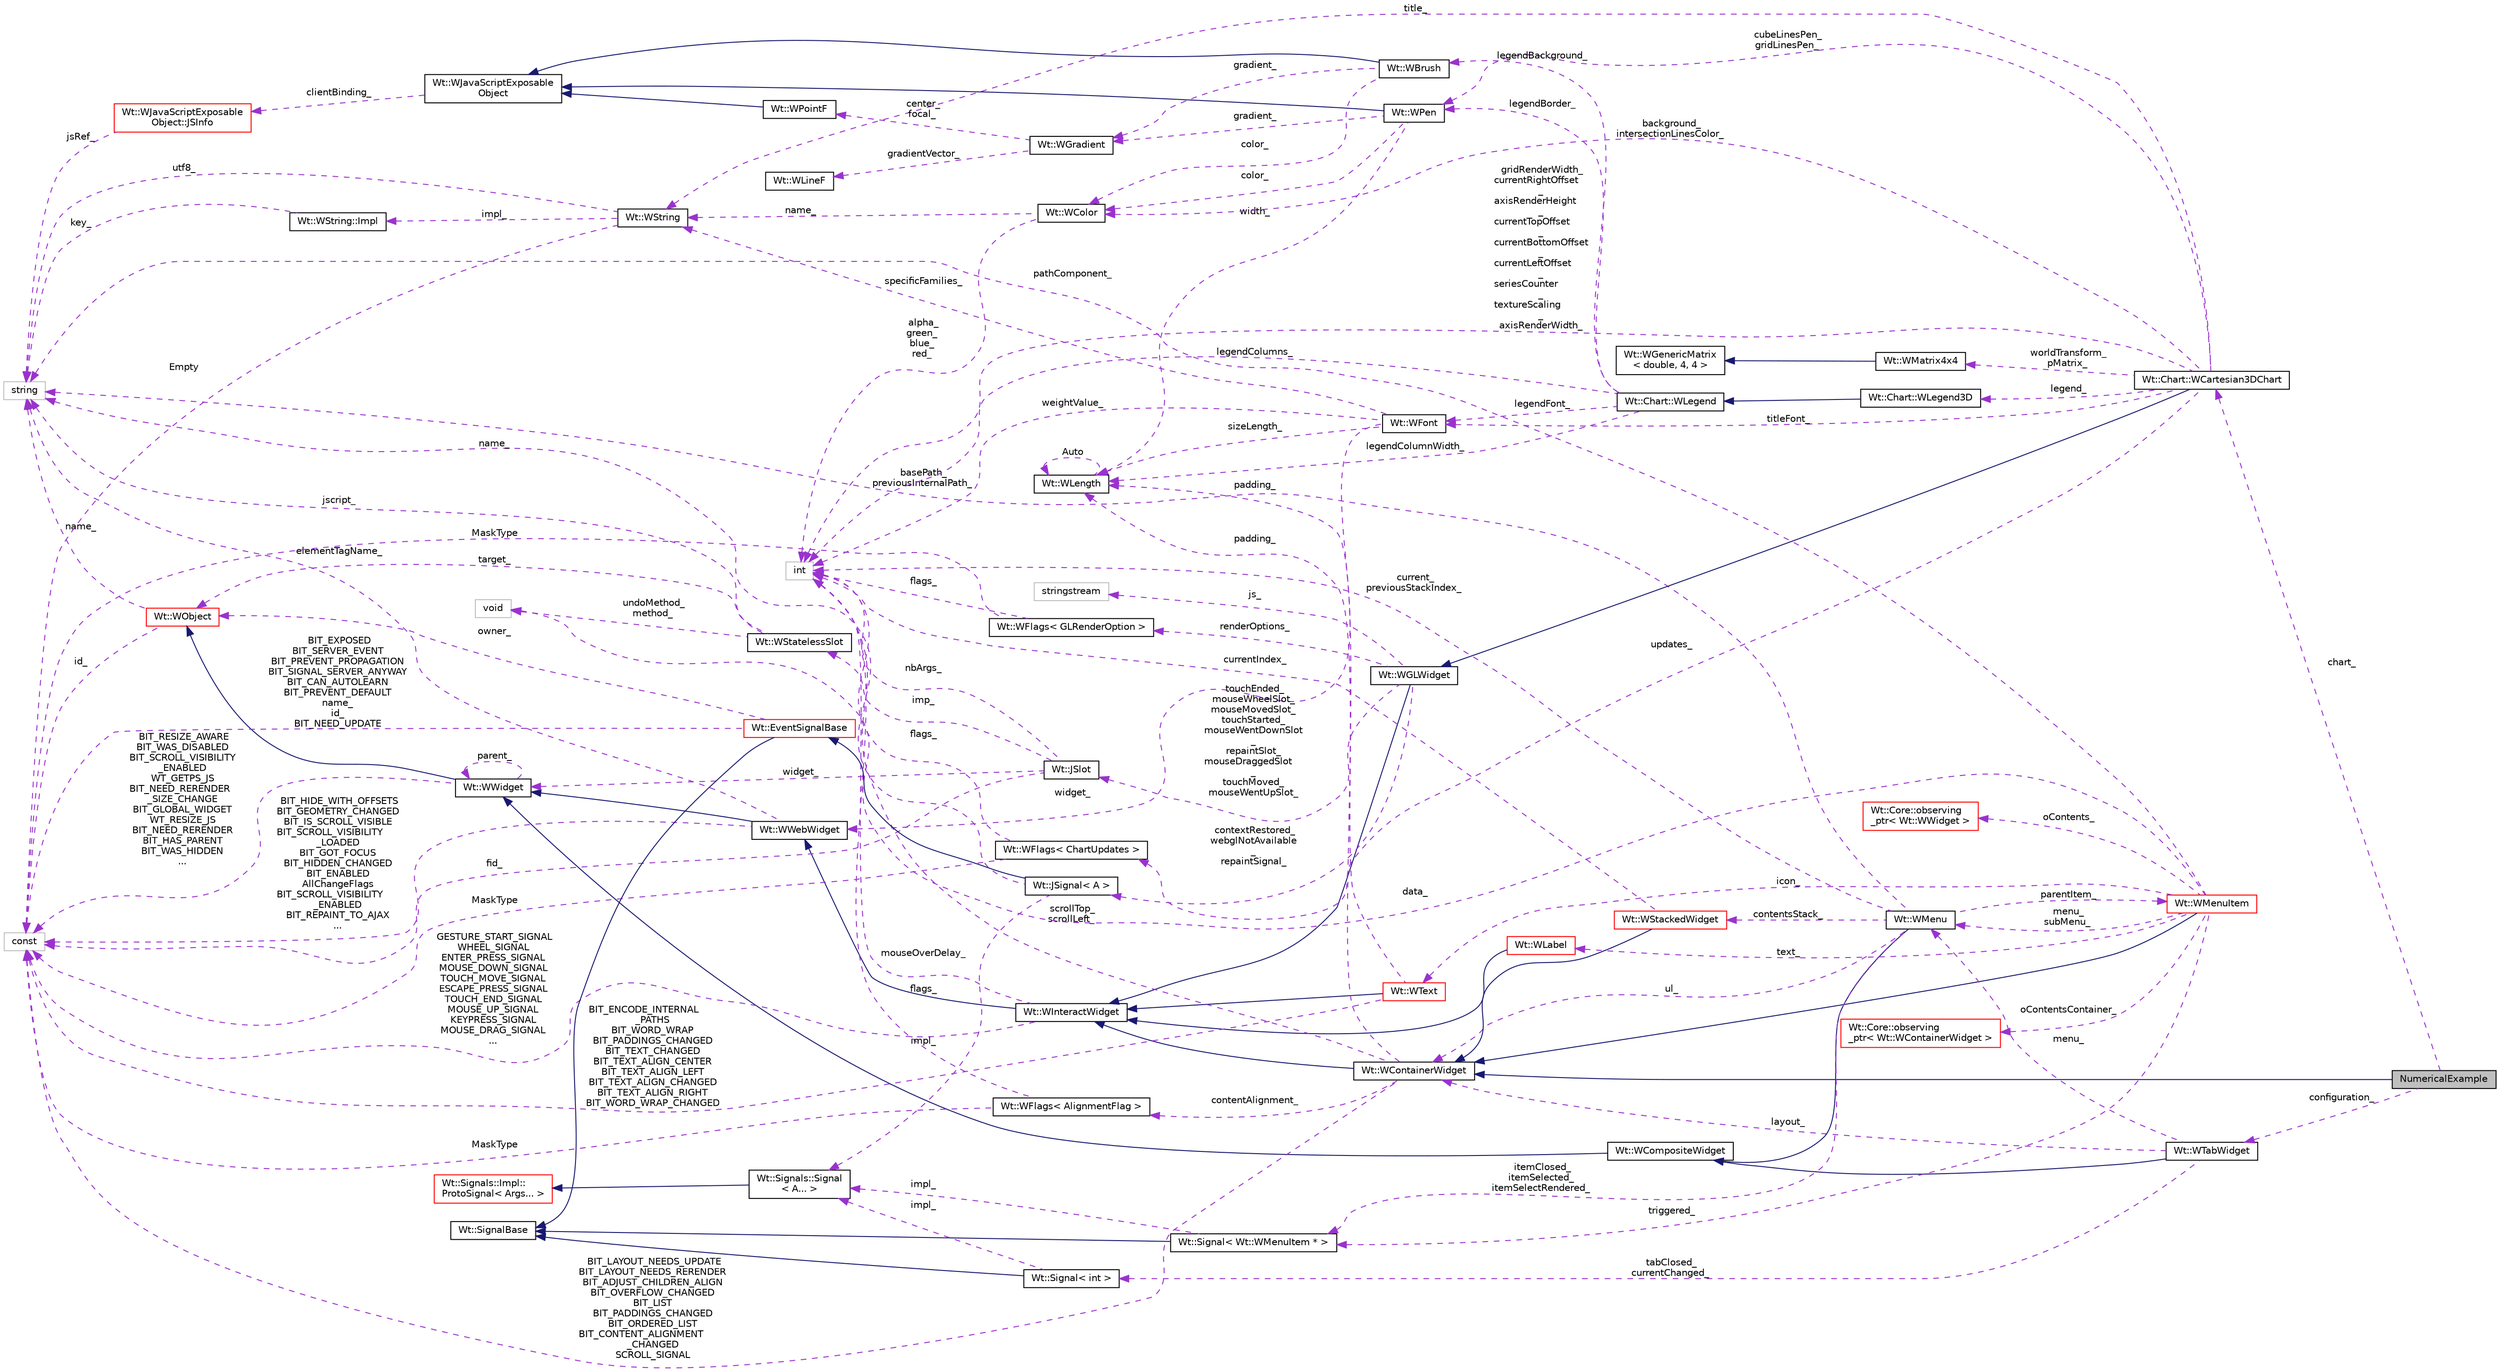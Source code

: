 digraph "NumericalExample"
{
 // LATEX_PDF_SIZE
  edge [fontname="Helvetica",fontsize="10",labelfontname="Helvetica",labelfontsize="10"];
  node [fontname="Helvetica",fontsize="10",shape=record];
  rankdir="LR";
  Node1 [label="NumericalExample",height=0.2,width=0.4,color="black", fillcolor="grey75", style="filled", fontcolor="black",tooltip=" "];
  Node2 -> Node1 [dir="back",color="midnightblue",fontsize="10",style="solid",fontname="Helvetica"];
  Node2 [label="Wt::WContainerWidget",height=0.2,width=0.4,color="black", fillcolor="white", style="filled",URL="$classWt_1_1WContainerWidget.html",tooltip="A widget that holds and manages child widgets."];
  Node3 -> Node2 [dir="back",color="midnightblue",fontsize="10",style="solid",fontname="Helvetica"];
  Node3 [label="Wt::WInteractWidget",height=0.2,width=0.4,color="black", fillcolor="white", style="filled",URL="$classWt_1_1WInteractWidget.html",tooltip="An abstract widget that can receive user-interface interaction."];
  Node4 -> Node3 [dir="back",color="midnightblue",fontsize="10",style="solid",fontname="Helvetica"];
  Node4 [label="Wt::WWebWidget",height=0.2,width=0.4,color="black", fillcolor="white", style="filled",URL="$classWt_1_1WWebWidget.html",tooltip="A base class for widgets with an HTML counterpart."];
  Node5 -> Node4 [dir="back",color="midnightblue",fontsize="10",style="solid",fontname="Helvetica"];
  Node5 [label="Wt::WWidget",height=0.2,width=0.4,color="black", fillcolor="white", style="filled",URL="$classWt_1_1WWidget.html",tooltip="The abstract base class for a user-interface component."];
  Node6 -> Node5 [dir="back",color="midnightblue",fontsize="10",style="solid",fontname="Helvetica"];
  Node6 [label="Wt::WObject",height=0.2,width=0.4,color="red", fillcolor="white", style="filled",URL="$classWt_1_1WObject.html",tooltip="A base class for objects that participate in the signal/slot system."];
  Node8 -> Node6 [dir="back",color="darkorchid3",fontsize="10",style="dashed",label=" name_" ,fontname="Helvetica"];
  Node8 [label="string",height=0.2,width=0.4,color="grey75", fillcolor="white", style="filled",tooltip=" "];
  Node9 -> Node6 [dir="back",color="darkorchid3",fontsize="10",style="dashed",label=" id_" ,fontname="Helvetica"];
  Node9 [label="const",height=0.2,width=0.4,color="grey75", fillcolor="white", style="filled",tooltip=" "];
  Node5 -> Node5 [dir="back",color="darkorchid3",fontsize="10",style="dashed",label=" parent_" ,fontname="Helvetica"];
  Node9 -> Node5 [dir="back",color="darkorchid3",fontsize="10",style="dashed",label=" BIT_RESIZE_AWARE\nBIT_WAS_DISABLED\nBIT_SCROLL_VISIBILITY\l_ENABLED\nWT_GETPS_JS\nBIT_NEED_RERENDER\l_SIZE_CHANGE\nBIT_GLOBAL_WIDGET\nWT_RESIZE_JS\nBIT_NEED_RERENDER\nBIT_HAS_PARENT\nBIT_WAS_HIDDEN\n..." ,fontname="Helvetica"];
  Node8 -> Node4 [dir="back",color="darkorchid3",fontsize="10",style="dashed",label=" elementTagName_" ,fontname="Helvetica"];
  Node9 -> Node4 [dir="back",color="darkorchid3",fontsize="10",style="dashed",label=" BIT_HIDE_WITH_OFFSETS\nBIT_GEOMETRY_CHANGED\nBIT_IS_SCROLL_VISIBLE\nBIT_SCROLL_VISIBILITY\l_LOADED\nBIT_GOT_FOCUS\nBIT_HIDDEN_CHANGED\nBIT_ENABLED\nAllChangeFlags\nBIT_SCROLL_VISIBILITY\l_ENABLED\nBIT_REPAINT_TO_AJAX\n..." ,fontname="Helvetica"];
  Node10 -> Node3 [dir="back",color="darkorchid3",fontsize="10",style="dashed",label=" mouseOverDelay_" ,fontname="Helvetica"];
  Node10 [label="int",height=0.2,width=0.4,color="grey75", fillcolor="white", style="filled",tooltip=" "];
  Node9 -> Node3 [dir="back",color="darkorchid3",fontsize="10",style="dashed",label=" GESTURE_START_SIGNAL\nWHEEL_SIGNAL\nENTER_PRESS_SIGNAL\nMOUSE_DOWN_SIGNAL\nTOUCH_MOVE_SIGNAL\nESCAPE_PRESS_SIGNAL\nTOUCH_END_SIGNAL\nMOUSE_UP_SIGNAL\nKEYPRESS_SIGNAL\nMOUSE_DRAG_SIGNAL\n..." ,fontname="Helvetica"];
  Node10 -> Node2 [dir="back",color="darkorchid3",fontsize="10",style="dashed",label=" scrollTop_\nscrollLeft_" ,fontname="Helvetica"];
  Node11 -> Node2 [dir="back",color="darkorchid3",fontsize="10",style="dashed",label=" contentAlignment_" ,fontname="Helvetica"];
  Node11 [label="Wt::WFlags\< AlignmentFlag \>",height=0.2,width=0.4,color="black", fillcolor="white", style="filled",URL="$classWt_1_1WFlags.html",tooltip=" "];
  Node10 -> Node11 [dir="back",color="darkorchid3",fontsize="10",style="dashed",label=" flags_" ,fontname="Helvetica"];
  Node9 -> Node11 [dir="back",color="darkorchid3",fontsize="10",style="dashed",label=" MaskType" ,fontname="Helvetica"];
  Node12 -> Node2 [dir="back",color="darkorchid3",fontsize="10",style="dashed",label=" padding_" ,fontname="Helvetica"];
  Node12 [label="Wt::WLength",height=0.2,width=0.4,color="black", fillcolor="white", style="filled",URL="$classWt_1_1WLength.html",tooltip="A value class that describes a CSS length."];
  Node12 -> Node12 [dir="back",color="darkorchid3",fontsize="10",style="dashed",label=" Auto" ,fontname="Helvetica"];
  Node9 -> Node2 [dir="back",color="darkorchid3",fontsize="10",style="dashed",label=" BIT_LAYOUT_NEEDS_UPDATE\nBIT_LAYOUT_NEEDS_RERENDER\nBIT_ADJUST_CHILDREN_ALIGN\nBIT_OVERFLOW_CHANGED\nBIT_LIST\nBIT_PADDINGS_CHANGED\nBIT_ORDERED_LIST\nBIT_CONTENT_ALIGNMENT\l_CHANGED\nSCROLL_SIGNAL" ,fontname="Helvetica"];
  Node13 -> Node1 [dir="back",color="darkorchid3",fontsize="10",style="dashed",label=" chart_" ,fontname="Helvetica"];
  Node13 [label="Wt::Chart::WCartesian3DChart",height=0.2,width=0.4,color="black", fillcolor="white", style="filled",URL="$classWt_1_1Chart_1_1WCartesian3DChart.html",tooltip="A 3D Cartesian chart."];
  Node14 -> Node13 [dir="back",color="midnightblue",fontsize="10",style="solid",fontname="Helvetica"];
  Node14 [label="Wt::WGLWidget",height=0.2,width=0.4,color="black", fillcolor="white", style="filled",URL="$classWt_1_1WGLWidget.html",tooltip="GL support class."];
  Node3 -> Node14 [dir="back",color="midnightblue",fontsize="10",style="solid",fontname="Helvetica"];
  Node15 -> Node14 [dir="back",color="darkorchid3",fontsize="10",style="dashed",label=" touchEnded_\nmouseWheelSlot_\nmouseMovedSlot_\ntouchStarted_\nmouseWentDownSlot\l_\nrepaintSlot_\nmouseDraggedSlot\l_\ntouchMoved_\nmouseWentUpSlot_" ,fontname="Helvetica"];
  Node15 [label="Wt::JSlot",height=0.2,width=0.4,color="black", fillcolor="white", style="filled",URL="$classWt_1_1JSlot.html",tooltip="A slot that is only implemented in client side JavaScript code."];
  Node16 -> Node15 [dir="back",color="darkorchid3",fontsize="10",style="dashed",label=" imp_" ,fontname="Helvetica"];
  Node16 [label="Wt::WStatelessSlot",height=0.2,width=0.4,color="black", fillcolor="white", style="filled",URL="$classWt_1_1WStatelessSlot.html",tooltip=" "];
  Node6 -> Node16 [dir="back",color="darkorchid3",fontsize="10",style="dashed",label=" target_" ,fontname="Helvetica"];
  Node17 -> Node16 [dir="back",color="darkorchid3",fontsize="10",style="dashed",label=" undoMethod_\nmethod_" ,fontname="Helvetica"];
  Node17 [label="void",height=0.2,width=0.4,color="grey75", fillcolor="white", style="filled",tooltip=" "];
  Node8 -> Node16 [dir="back",color="darkorchid3",fontsize="10",style="dashed",label=" jscript_" ,fontname="Helvetica"];
  Node10 -> Node15 [dir="back",color="darkorchid3",fontsize="10",style="dashed",label=" nbArgs_" ,fontname="Helvetica"];
  Node5 -> Node15 [dir="back",color="darkorchid3",fontsize="10",style="dashed",label=" widget_" ,fontname="Helvetica"];
  Node9 -> Node15 [dir="back",color="darkorchid3",fontsize="10",style="dashed",label=" fid_" ,fontname="Helvetica"];
  Node18 -> Node14 [dir="back",color="darkorchid3",fontsize="10",style="dashed",label=" contextRestored_\nwebglNotAvailable\l_\nrepaintSignal_" ,fontname="Helvetica"];
  Node18 [label="Wt::JSignal\< A \>",height=0.2,width=0.4,color="black", fillcolor="white", style="filled",URL="$classWt_1_1JSignal.html",tooltip="A signal to relay JavaScript to C++ calls."];
  Node19 -> Node18 [dir="back",color="midnightblue",fontsize="10",style="solid",fontname="Helvetica"];
  Node19 [label="Wt::EventSignalBase",height=0.2,width=0.4,color="red", fillcolor="white", style="filled",URL="$classWt_1_1EventSignalBase.html",tooltip="Abstract base class of an event signal."];
  Node20 -> Node19 [dir="back",color="midnightblue",fontsize="10",style="solid",fontname="Helvetica"];
  Node20 [label="Wt::SignalBase",height=0.2,width=0.4,color="black", fillcolor="white", style="filled",URL="$classWt_1_1SignalBase.html",tooltip="Abstract base class of a signal."];
  Node6 -> Node19 [dir="back",color="darkorchid3",fontsize="10",style="dashed",label=" owner_" ,fontname="Helvetica"];
  Node9 -> Node19 [dir="back",color="darkorchid3",fontsize="10",style="dashed",label=" BIT_EXPOSED\nBIT_SERVER_EVENT\nBIT_PREVENT_PROPAGATION\nBIT_SIGNAL_SERVER_ANYWAY\nBIT_CAN_AUTOLEARN\nBIT_PREVENT_DEFAULT\nname_\nid_\nBIT_NEED_UPDATE" ,fontname="Helvetica"];
  Node8 -> Node18 [dir="back",color="darkorchid3",fontsize="10",style="dashed",label=" name_" ,fontname="Helvetica"];
  Node27 -> Node18 [dir="back",color="darkorchid3",fontsize="10",style="dashed",label=" impl_" ,fontname="Helvetica"];
  Node27 [label="Wt::Signals::Signal\l\< A... \>",height=0.2,width=0.4,color="black", fillcolor="white", style="filled",URL="$structWt_1_1Signals_1_1Signal.html",tooltip=" "];
  Node22 -> Node27 [dir="back",color="midnightblue",fontsize="10",style="solid",fontname="Helvetica"];
  Node22 [label="Wt::Signals::Impl::\lProtoSignal\< Args... \>",height=0.2,width=0.4,color="red", fillcolor="white", style="filled",URL="$classWt_1_1Signals_1_1Impl_1_1ProtoSignal.html",tooltip=" "];
  Node28 -> Node14 [dir="back",color="darkorchid3",fontsize="10",style="dashed",label=" renderOptions_" ,fontname="Helvetica"];
  Node28 [label="Wt::WFlags\< GLRenderOption \>",height=0.2,width=0.4,color="black", fillcolor="white", style="filled",URL="$classWt_1_1WFlags.html",tooltip=" "];
  Node10 -> Node28 [dir="back",color="darkorchid3",fontsize="10",style="dashed",label=" flags_" ,fontname="Helvetica"];
  Node9 -> Node28 [dir="back",color="darkorchid3",fontsize="10",style="dashed",label=" MaskType" ,fontname="Helvetica"];
  Node29 -> Node14 [dir="back",color="darkorchid3",fontsize="10",style="dashed",label=" js_" ,fontname="Helvetica"];
  Node29 [label="stringstream",height=0.2,width=0.4,color="grey75", fillcolor="white", style="filled",tooltip=" "];
  Node30 -> Node13 [dir="back",color="darkorchid3",fontsize="10",style="dashed",label=" worldTransform_\npMatrix_" ,fontname="Helvetica"];
  Node30 [label="Wt::WMatrix4x4",height=0.2,width=0.4,color="black", fillcolor="white", style="filled",URL="$classWt_1_1WMatrix4x4.html",tooltip="A value class that describes a 3D affine transformation matrix."];
  Node31 -> Node30 [dir="back",color="midnightblue",fontsize="10",style="solid",fontname="Helvetica"];
  Node31 [label="Wt::WGenericMatrix\l\< double, 4, 4 \>",height=0.2,width=0.4,color="black", fillcolor="white", style="filled",URL="$classWt_1_1WGenericMatrix.html",tooltip=" "];
  Node32 -> Node13 [dir="back",color="darkorchid3",fontsize="10",style="dashed",label=" background_\nintersectionLinesColor_" ,fontname="Helvetica"];
  Node32 [label="Wt::WColor",height=0.2,width=0.4,color="black", fillcolor="white", style="filled",URL="$classWt_1_1WColor.html",tooltip="A value class that defines a color."];
  Node33 -> Node32 [dir="back",color="darkorchid3",fontsize="10",style="dashed",label=" name_" ,fontname="Helvetica"];
  Node33 [label="Wt::WString",height=0.2,width=0.4,color="black", fillcolor="white", style="filled",URL="$classWt_1_1WString.html",tooltip="A value class which describes a locale-aware unicode string."];
  Node34 -> Node33 [dir="back",color="darkorchid3",fontsize="10",style="dashed",label=" impl_" ,fontname="Helvetica"];
  Node34 [label="Wt::WString::Impl",height=0.2,width=0.4,color="black", fillcolor="white", style="filled",URL="$structWt_1_1WString_1_1Impl.html",tooltip=" "];
  Node8 -> Node34 [dir="back",color="darkorchid3",fontsize="10",style="dashed",label=" key_" ,fontname="Helvetica"];
  Node8 -> Node33 [dir="back",color="darkorchid3",fontsize="10",style="dashed",label=" utf8_" ,fontname="Helvetica"];
  Node9 -> Node33 [dir="back",color="darkorchid3",fontsize="10",style="dashed",label=" Empty" ,fontname="Helvetica"];
  Node10 -> Node32 [dir="back",color="darkorchid3",fontsize="10",style="dashed",label=" alpha_\ngreen_\nblue_\nred_" ,fontname="Helvetica"];
  Node33 -> Node13 [dir="back",color="darkorchid3",fontsize="10",style="dashed",label=" title_" ,fontname="Helvetica"];
  Node35 -> Node13 [dir="back",color="darkorchid3",fontsize="10",style="dashed",label=" updates_" ,fontname="Helvetica"];
  Node35 [label="Wt::WFlags\< ChartUpdates \>",height=0.2,width=0.4,color="black", fillcolor="white", style="filled",URL="$classWt_1_1WFlags.html",tooltip=" "];
  Node10 -> Node35 [dir="back",color="darkorchid3",fontsize="10",style="dashed",label=" flags_" ,fontname="Helvetica"];
  Node9 -> Node35 [dir="back",color="darkorchid3",fontsize="10",style="dashed",label=" MaskType" ,fontname="Helvetica"];
  Node10 -> Node13 [dir="back",color="darkorchid3",fontsize="10",style="dashed",label=" gridRenderWidth_\ncurrentRightOffset\l_\naxisRenderHeight\l_\ncurrentTopOffset\l_\ncurrentBottomOffset\l_\ncurrentLeftOffset\l_\nseriesCounter\l_\ntextureScaling\l_\naxisRenderWidth_" ,fontname="Helvetica"];
  Node36 -> Node13 [dir="back",color="darkorchid3",fontsize="10",style="dashed",label=" cubeLinesPen_\ngridLinesPen_" ,fontname="Helvetica"];
  Node36 [label="Wt::WPen",height=0.2,width=0.4,color="black", fillcolor="white", style="filled",URL="$classWt_1_1WPen.html",tooltip="A value class that defines the style for pen strokes."];
  Node37 -> Node36 [dir="back",color="midnightblue",fontsize="10",style="solid",fontname="Helvetica"];
  Node37 [label="Wt::WJavaScriptExposable\lObject",height=0.2,width=0.4,color="black", fillcolor="white", style="filled",URL="$classWt_1_1WJavaScriptExposableObject.html",tooltip="A JavaScript exposable object."];
  Node38 -> Node37 [dir="back",color="darkorchid3",fontsize="10",style="dashed",label=" clientBinding_" ,fontname="Helvetica"];
  Node38 [label="Wt::WJavaScriptExposable\lObject::JSInfo",height=0.2,width=0.4,color="red", fillcolor="white", style="filled",URL="$structWt_1_1WJavaScriptExposableObject_1_1JSInfo.html",tooltip=" "];
  Node8 -> Node38 [dir="back",color="darkorchid3",fontsize="10",style="dashed",label=" jsRef_" ,fontname="Helvetica"];
  Node32 -> Node36 [dir="back",color="darkorchid3",fontsize="10",style="dashed",label=" color_" ,fontname="Helvetica"];
  Node40 -> Node36 [dir="back",color="darkorchid3",fontsize="10",style="dashed",label=" gradient_" ,fontname="Helvetica"];
  Node40 [label="Wt::WGradient",height=0.2,width=0.4,color="black", fillcolor="white", style="filled",URL="$classWt_1_1WGradient.html",tooltip="A linear or radial gradient."];
  Node41 -> Node40 [dir="back",color="darkorchid3",fontsize="10",style="dashed",label=" center_\nfocal_" ,fontname="Helvetica"];
  Node41 [label="Wt::WPointF",height=0.2,width=0.4,color="black", fillcolor="white", style="filled",URL="$classWt_1_1WPointF.html",tooltip="A value class that defines a 2D point."];
  Node37 -> Node41 [dir="back",color="midnightblue",fontsize="10",style="solid",fontname="Helvetica"];
  Node42 -> Node40 [dir="back",color="darkorchid3",fontsize="10",style="dashed",label=" gradientVector_" ,fontname="Helvetica"];
  Node42 [label="Wt::WLineF",height=0.2,width=0.4,color="black", fillcolor="white", style="filled",URL="$classWt_1_1WLineF.html",tooltip="Utility class that defines a single line."];
  Node12 -> Node36 [dir="back",color="darkorchid3",fontsize="10",style="dashed",label=" width_" ,fontname="Helvetica"];
  Node43 -> Node13 [dir="back",color="darkorchid3",fontsize="10",style="dashed",label=" legend_" ,fontname="Helvetica"];
  Node43 [label="Wt::Chart::WLegend3D",height=0.2,width=0.4,color="black", fillcolor="white", style="filled",URL="$classWt_1_1Chart_1_1WLegend3D.html",tooltip=" "];
  Node44 -> Node43 [dir="back",color="midnightblue",fontsize="10",style="solid",fontname="Helvetica"];
  Node44 [label="Wt::Chart::WLegend",height=0.2,width=0.4,color="black", fillcolor="white", style="filled",URL="$classWt_1_1Chart_1_1WLegend.html",tooltip=" "];
  Node45 -> Node44 [dir="back",color="darkorchid3",fontsize="10",style="dashed",label=" legendBackground_" ,fontname="Helvetica"];
  Node45 [label="Wt::WBrush",height=0.2,width=0.4,color="black", fillcolor="white", style="filled",URL="$classWt_1_1WBrush.html",tooltip="A value class that defines the style for filling a path."];
  Node37 -> Node45 [dir="back",color="midnightblue",fontsize="10",style="solid",fontname="Helvetica"];
  Node32 -> Node45 [dir="back",color="darkorchid3",fontsize="10",style="dashed",label=" color_" ,fontname="Helvetica"];
  Node40 -> Node45 [dir="back",color="darkorchid3",fontsize="10",style="dashed",label=" gradient_" ,fontname="Helvetica"];
  Node36 -> Node44 [dir="back",color="darkorchid3",fontsize="10",style="dashed",label=" legendBorder_" ,fontname="Helvetica"];
  Node10 -> Node44 [dir="back",color="darkorchid3",fontsize="10",style="dashed",label=" legendColumns_" ,fontname="Helvetica"];
  Node46 -> Node44 [dir="back",color="darkorchid3",fontsize="10",style="dashed",label=" legendFont_" ,fontname="Helvetica"];
  Node46 [label="Wt::WFont",height=0.2,width=0.4,color="black", fillcolor="white", style="filled",URL="$classWt_1_1WFont.html",tooltip="A value class that describes a font."];
  Node33 -> Node46 [dir="back",color="darkorchid3",fontsize="10",style="dashed",label=" specificFamilies_" ,fontname="Helvetica"];
  Node10 -> Node46 [dir="back",color="darkorchid3",fontsize="10",style="dashed",label=" weightValue_" ,fontname="Helvetica"];
  Node4 -> Node46 [dir="back",color="darkorchid3",fontsize="10",style="dashed",label=" widget_" ,fontname="Helvetica"];
  Node12 -> Node46 [dir="back",color="darkorchid3",fontsize="10",style="dashed",label=" sizeLength_" ,fontname="Helvetica"];
  Node12 -> Node44 [dir="back",color="darkorchid3",fontsize="10",style="dashed",label=" legendColumnWidth_" ,fontname="Helvetica"];
  Node46 -> Node13 [dir="back",color="darkorchid3",fontsize="10",style="dashed",label=" titleFont_" ,fontname="Helvetica"];
  Node47 -> Node1 [dir="back",color="darkorchid3",fontsize="10",style="dashed",label=" configuration_" ,fontname="Helvetica"];
  Node47 [label="Wt::WTabWidget",height=0.2,width=0.4,color="black", fillcolor="white", style="filled",URL="$classWt_1_1WTabWidget.html",tooltip="A widget that organizes contents in tab panes."];
  Node48 -> Node47 [dir="back",color="midnightblue",fontsize="10",style="solid",fontname="Helvetica"];
  Node48 [label="Wt::WCompositeWidget",height=0.2,width=0.4,color="black", fillcolor="white", style="filled",URL="$classWt_1_1WCompositeWidget.html",tooltip="A widget that hides the implementation of composite widgets."];
  Node5 -> Node48 [dir="back",color="midnightblue",fontsize="10",style="solid",fontname="Helvetica"];
  Node2 -> Node47 [dir="back",color="darkorchid3",fontsize="10",style="dashed",label=" layout_" ,fontname="Helvetica"];
  Node49 -> Node47 [dir="back",color="darkorchid3",fontsize="10",style="dashed",label=" tabClosed_\ncurrentChanged_" ,fontname="Helvetica"];
  Node49 [label="Wt::Signal\< int \>",height=0.2,width=0.4,color="black", fillcolor="white", style="filled",URL="$classWt_1_1Signal.html",tooltip=" "];
  Node20 -> Node49 [dir="back",color="midnightblue",fontsize="10",style="solid",fontname="Helvetica"];
  Node27 -> Node49 [dir="back",color="darkorchid3",fontsize="10",style="dashed",label=" impl_" ,fontname="Helvetica"];
  Node50 -> Node47 [dir="back",color="darkorchid3",fontsize="10",style="dashed",label=" menu_" ,fontname="Helvetica"];
  Node50 [label="Wt::WMenu",height=0.2,width=0.4,color="black", fillcolor="white", style="filled",URL="$classWt_1_1WMenu.html",tooltip="A widget that shows a menu of options."];
  Node48 -> Node50 [dir="back",color="midnightblue",fontsize="10",style="solid",fontname="Helvetica"];
  Node51 -> Node50 [dir="back",color="darkorchid3",fontsize="10",style="dashed",label=" parentItem_" ,fontname="Helvetica"];
  Node51 [label="Wt::WMenuItem",height=0.2,width=0.4,color="red", fillcolor="white", style="filled",URL="$classWt_1_1WMenuItem.html",tooltip="A single item in a menu."];
  Node2 -> Node51 [dir="back",color="midnightblue",fontsize="10",style="solid",fontname="Helvetica"];
  Node52 -> Node51 [dir="back",color="darkorchid3",fontsize="10",style="dashed",label=" triggered_" ,fontname="Helvetica"];
  Node52 [label="Wt::Signal\< Wt::WMenuItem * \>",height=0.2,width=0.4,color="black", fillcolor="white", style="filled",URL="$classWt_1_1Signal.html",tooltip=" "];
  Node20 -> Node52 [dir="back",color="midnightblue",fontsize="10",style="solid",fontname="Helvetica"];
  Node27 -> Node52 [dir="back",color="darkorchid3",fontsize="10",style="dashed",label=" impl_" ,fontname="Helvetica"];
  Node17 -> Node51 [dir="back",color="darkorchid3",fontsize="10",style="dashed",label=" data_" ,fontname="Helvetica"];
  Node53 -> Node51 [dir="back",color="darkorchid3",fontsize="10",style="dashed",label=" text_" ,fontname="Helvetica"];
  Node53 [label="Wt::WLabel",height=0.2,width=0.4,color="red", fillcolor="white", style="filled",URL="$classWt_1_1WLabel.html",tooltip="A label for a form field."];
  Node3 -> Node53 [dir="back",color="midnightblue",fontsize="10",style="solid",fontname="Helvetica"];
  Node55 -> Node51 [dir="back",color="darkorchid3",fontsize="10",style="dashed",label=" oContents_" ,fontname="Helvetica"];
  Node55 [label="Wt::Core::observing\l_ptr\< Wt::WWidget \>",height=0.2,width=0.4,color="red", fillcolor="white", style="filled",URL="$classWt_1_1Core_1_1observing__ptr.html",tooltip=" "];
  Node56 -> Node51 [dir="back",color="darkorchid3",fontsize="10",style="dashed",label=" oContentsContainer_" ,fontname="Helvetica"];
  Node56 [label="Wt::Core::observing\l_ptr\< Wt::WContainerWidget \>",height=0.2,width=0.4,color="red", fillcolor="white", style="filled",URL="$classWt_1_1Core_1_1observing__ptr.html",tooltip=" "];
  Node8 -> Node51 [dir="back",color="darkorchid3",fontsize="10",style="dashed",label=" pathComponent_" ,fontname="Helvetica"];
  Node57 -> Node51 [dir="back",color="darkorchid3",fontsize="10",style="dashed",label=" icon_" ,fontname="Helvetica"];
  Node57 [label="Wt::WText",height=0.2,width=0.4,color="red", fillcolor="white", style="filled",URL="$classWt_1_1WText.html",tooltip="A widget that renders (XHTML) text."];
  Node3 -> Node57 [dir="back",color="midnightblue",fontsize="10",style="solid",fontname="Helvetica"];
  Node12 -> Node57 [dir="back",color="darkorchid3",fontsize="10",style="dashed",label=" padding_" ,fontname="Helvetica"];
  Node9 -> Node57 [dir="back",color="darkorchid3",fontsize="10",style="dashed",label=" BIT_ENCODE_INTERNAL\l_PATHS\nBIT_WORD_WRAP\nBIT_PADDINGS_CHANGED\nBIT_TEXT_CHANGED\nBIT_TEXT_ALIGN_CENTER\nBIT_TEXT_ALIGN_LEFT\nBIT_TEXT_ALIGN_CHANGED\nBIT_TEXT_ALIGN_RIGHT\nBIT_WORD_WRAP_CHANGED" ,fontname="Helvetica"];
  Node50 -> Node51 [dir="back",color="darkorchid3",fontsize="10",style="dashed",label=" menu_\nsubMenu_" ,fontname="Helvetica"];
  Node2 -> Node50 [dir="back",color="darkorchid3",fontsize="10",style="dashed",label=" ul_" ,fontname="Helvetica"];
  Node52 -> Node50 [dir="back",color="darkorchid3",fontsize="10",style="dashed",label=" itemClosed_\nitemSelected_\nitemSelectRendered_" ,fontname="Helvetica"];
  Node10 -> Node50 [dir="back",color="darkorchid3",fontsize="10",style="dashed",label=" current_\npreviousStackIndex_" ,fontname="Helvetica"];
  Node8 -> Node50 [dir="back",color="darkorchid3",fontsize="10",style="dashed",label=" basePath_\npreviousInternalPath_" ,fontname="Helvetica"];
  Node63 -> Node50 [dir="back",color="darkorchid3",fontsize="10",style="dashed",label=" contentsStack_" ,fontname="Helvetica"];
  Node63 [label="Wt::WStackedWidget",height=0.2,width=0.4,color="red", fillcolor="white", style="filled",URL="$classWt_1_1WStackedWidget.html",tooltip="A container widget that stacks its widgets on top of each other."];
  Node2 -> Node63 [dir="back",color="midnightblue",fontsize="10",style="solid",fontname="Helvetica"];
  Node10 -> Node63 [dir="back",color="darkorchid3",fontsize="10",style="dashed",label=" currentIndex_" ,fontname="Helvetica"];
}
